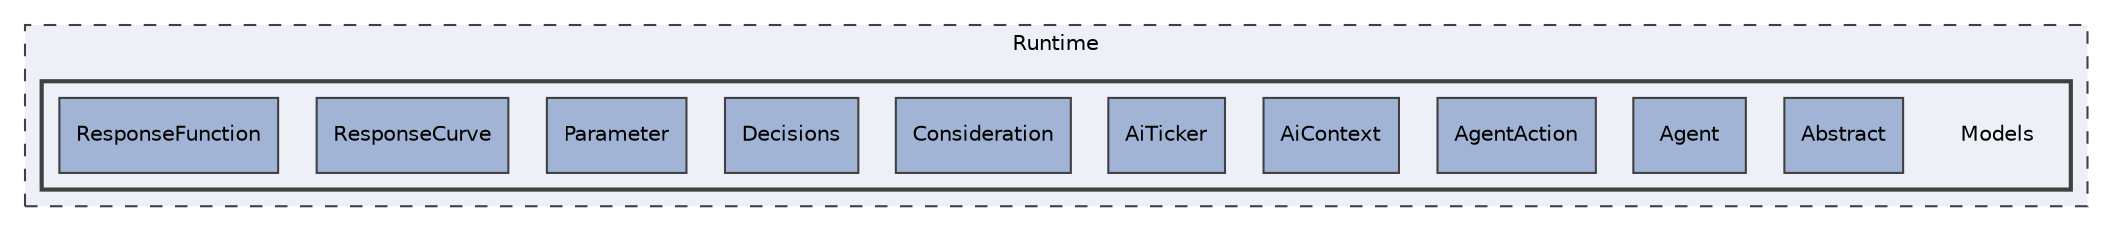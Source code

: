digraph "Runtime/Models"
{
 // LATEX_PDF_SIZE
  edge [fontname="Helvetica",fontsize="10",labelfontname="Helvetica",labelfontsize="10"];
  node [fontname="Helvetica",fontsize="10",shape=record];
  compound=true
  subgraph clusterdir_4f6666a8f2ab10bc970eb7559668f031 {
    graph [ bgcolor="#edf0f7", pencolor="grey25", style="filled,dashed,", label="Runtime", fontname="Helvetica", fontsize="10", URL="dir_4f6666a8f2ab10bc970eb7559668f031.html"]
  subgraph clusterdir_179b4ec8be6e2ae53f59912751de0b6f {
    graph [ bgcolor="#edf0f7", pencolor="grey25", style="filled,bold,", label="", fontname="Helvetica", fontsize="10", URL="dir_179b4ec8be6e2ae53f59912751de0b6f.html"]
    dir_179b4ec8be6e2ae53f59912751de0b6f [shape=plaintext, label="Models"];
  dir_99a48495ebf0ba3d5fee6569f641edd9 [shape=box, label="Abstract", style="filled,", fillcolor="#a2b4d6", color="grey25", URL="dir_99a48495ebf0ba3d5fee6569f641edd9.html"];
  dir_03d0afcea05dfc6fbe337989f71913de [shape=box, label="Agent", style="filled,", fillcolor="#a2b4d6", color="grey25", URL="dir_03d0afcea05dfc6fbe337989f71913de.html"];
  dir_5ebdd023f4588d053cc147728a7a871d [shape=box, label="AgentAction", style="filled,", fillcolor="#a2b4d6", color="grey25", URL="dir_5ebdd023f4588d053cc147728a7a871d.html"];
  dir_cb8b848f5c1de8d5c0629a6ea7bf2703 [shape=box, label="AiContext", style="filled,", fillcolor="#a2b4d6", color="grey25", URL="dir_cb8b848f5c1de8d5c0629a6ea7bf2703.html"];
  dir_f04a430843e971eda3bc30023a39b2de [shape=box, label="AiTicker", style="filled,", fillcolor="#a2b4d6", color="grey25", URL="dir_f04a430843e971eda3bc30023a39b2de.html"];
  dir_72655b2dbf468d0b848cc775f6a6e430 [shape=box, label="Consideration", style="filled,", fillcolor="#a2b4d6", color="grey25", URL="dir_72655b2dbf468d0b848cc775f6a6e430.html"];
  dir_deb2c3e5be728ab52f50615f529d3c42 [shape=box, label="Decisions", style="filled,", fillcolor="#a2b4d6", color="grey25", URL="dir_deb2c3e5be728ab52f50615f529d3c42.html"];
  dir_387f29d0b476bfb425d050061c9c0f49 [shape=box, label="Parameter", style="filled,", fillcolor="#a2b4d6", color="grey25", URL="dir_387f29d0b476bfb425d050061c9c0f49.html"];
  dir_a8467e5b55df3efc13596bab1e644127 [shape=box, label="ResponseCurve", style="filled,", fillcolor="#a2b4d6", color="grey25", URL="dir_a8467e5b55df3efc13596bab1e644127.html"];
  dir_b624bcbad9d8bc0dd49ff40e1423702d [shape=box, label="ResponseFunction", style="filled,", fillcolor="#a2b4d6", color="grey25", URL="dir_b624bcbad9d8bc0dd49ff40e1423702d.html"];
  }
  }
}
